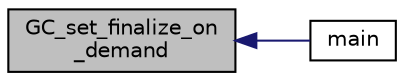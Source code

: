 digraph "GC_set_finalize_on_demand"
{
  edge [fontname="Helvetica",fontsize="10",labelfontname="Helvetica",labelfontsize="10"];
  node [fontname="Helvetica",fontsize="10",shape=record];
  rankdir="LR";
  Node3460 [label="GC_set_finalize_on\l_demand",height=0.2,width=0.4,color="black", fillcolor="grey75", style="filled", fontcolor="black"];
  Node3460 -> Node3461 [dir="back",color="midnightblue",fontsize="10",style="solid",fontname="Helvetica"];
  Node3461 [label="main",height=0.2,width=0.4,color="black", fillcolor="white", style="filled",URL="$d4/d12/3rd_party_2gc_2tests_2test_8c.html#a840291bc02cba5474a4cb46a9b9566fe"];
}
